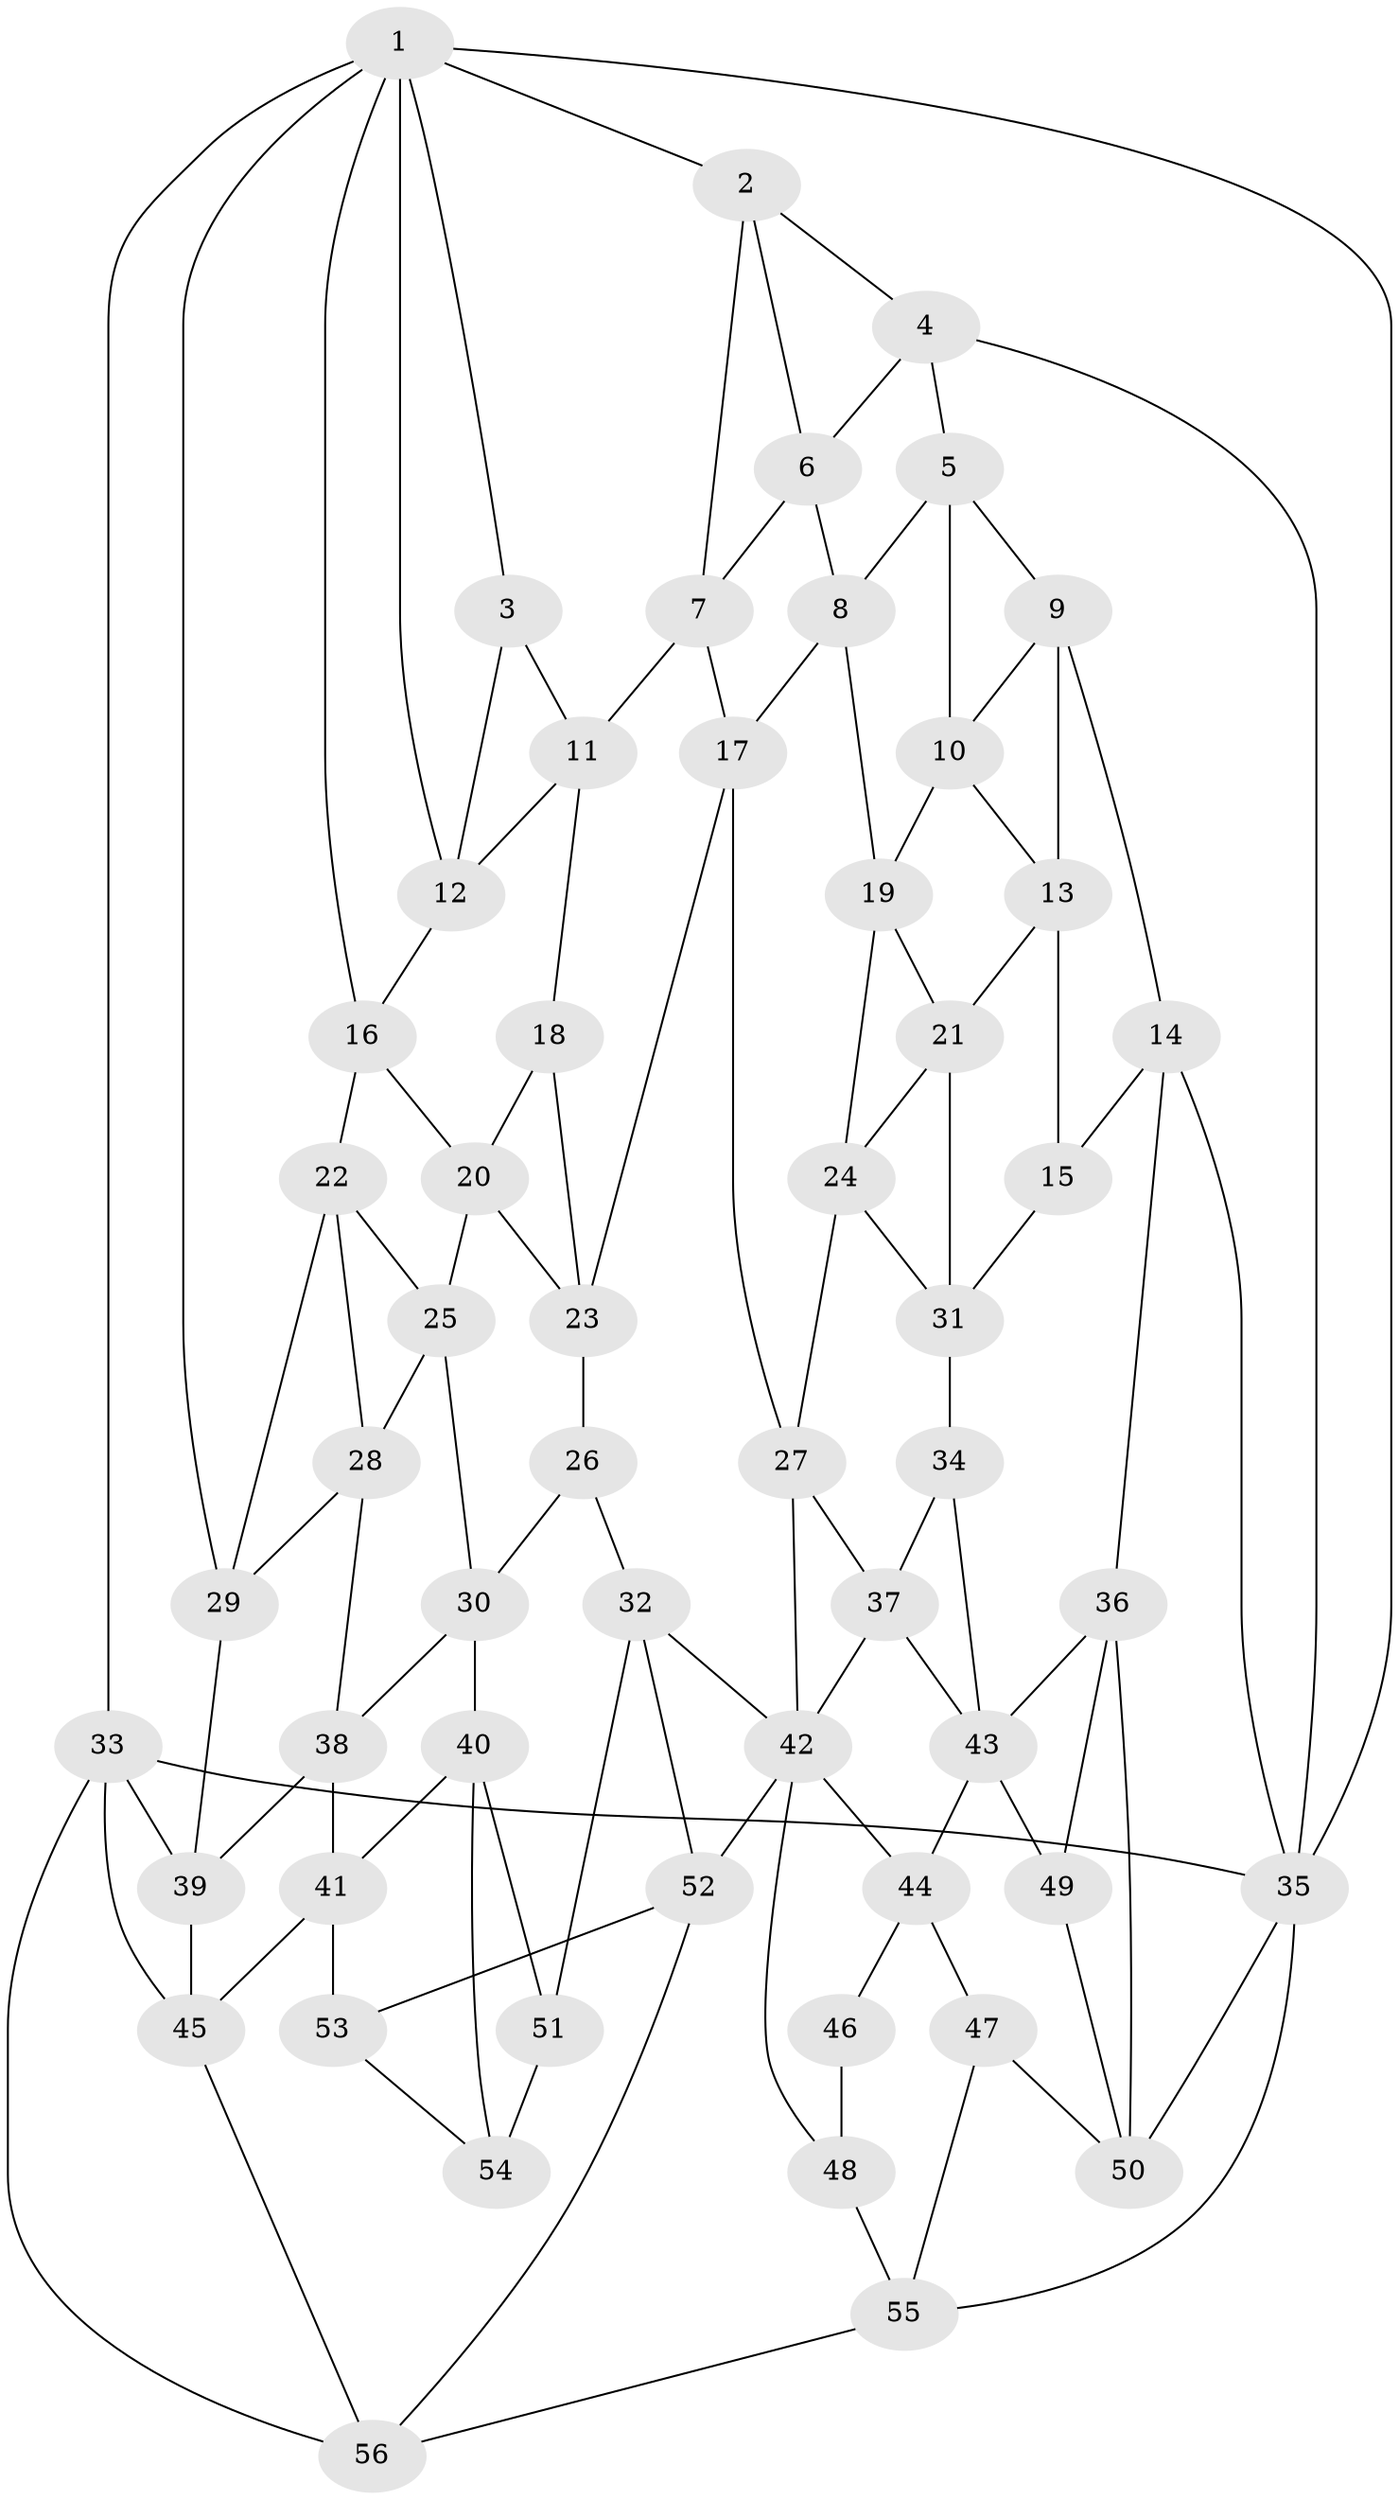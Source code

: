 // original degree distribution, {3: 0.018018018018018018, 5: 0.46846846846846846, 6: 0.24324324324324326, 4: 0.2702702702702703}
// Generated by graph-tools (version 1.1) at 2025/27/03/09/25 03:27:07]
// undirected, 56 vertices, 110 edges
graph export_dot {
graph [start="1"]
  node [color=gray90,style=filled];
  1;
  2;
  3;
  4;
  5;
  6;
  7;
  8;
  9;
  10;
  11;
  12;
  13;
  14;
  15;
  16;
  17;
  18;
  19;
  20;
  21;
  22;
  23;
  24;
  25;
  26;
  27;
  28;
  29;
  30;
  31;
  32;
  33;
  34;
  35;
  36;
  37;
  38;
  39;
  40;
  41;
  42;
  43;
  44;
  45;
  46;
  47;
  48;
  49;
  50;
  51;
  52;
  53;
  54;
  55;
  56;
  1 -- 2 [weight=1.0];
  1 -- 3 [weight=1.0];
  1 -- 12 [weight=1.0];
  1 -- 16 [weight=1.0];
  1 -- 29 [weight=1.0];
  1 -- 33 [weight=1.0];
  1 -- 35 [weight=1.0];
  2 -- 4 [weight=1.0];
  2 -- 6 [weight=1.0];
  2 -- 7 [weight=1.0];
  3 -- 11 [weight=1.0];
  3 -- 12 [weight=1.0];
  4 -- 5 [weight=1.0];
  4 -- 6 [weight=1.0];
  4 -- 35 [weight=1.0];
  5 -- 8 [weight=1.0];
  5 -- 9 [weight=1.0];
  5 -- 10 [weight=1.0];
  6 -- 7 [weight=1.0];
  6 -- 8 [weight=1.0];
  7 -- 11 [weight=1.0];
  7 -- 17 [weight=1.0];
  8 -- 17 [weight=1.0];
  8 -- 19 [weight=1.0];
  9 -- 10 [weight=1.0];
  9 -- 13 [weight=1.0];
  9 -- 14 [weight=1.0];
  10 -- 13 [weight=1.0];
  10 -- 19 [weight=1.0];
  11 -- 12 [weight=1.0];
  11 -- 18 [weight=1.0];
  12 -- 16 [weight=1.0];
  13 -- 15 [weight=1.0];
  13 -- 21 [weight=1.0];
  14 -- 15 [weight=1.0];
  14 -- 35 [weight=1.0];
  14 -- 36 [weight=1.0];
  15 -- 31 [weight=1.0];
  16 -- 20 [weight=1.0];
  16 -- 22 [weight=1.0];
  17 -- 23 [weight=1.0];
  17 -- 27 [weight=1.0];
  18 -- 20 [weight=1.0];
  18 -- 23 [weight=1.0];
  19 -- 21 [weight=1.0];
  19 -- 24 [weight=1.0];
  20 -- 23 [weight=1.0];
  20 -- 25 [weight=1.0];
  21 -- 24 [weight=1.0];
  21 -- 31 [weight=1.0];
  22 -- 25 [weight=1.0];
  22 -- 28 [weight=1.0];
  22 -- 29 [weight=1.0];
  23 -- 26 [weight=1.0];
  24 -- 27 [weight=1.0];
  24 -- 31 [weight=1.0];
  25 -- 28 [weight=1.0];
  25 -- 30 [weight=1.0];
  26 -- 30 [weight=1.0];
  26 -- 32 [weight=1.0];
  27 -- 37 [weight=1.0];
  27 -- 42 [weight=1.0];
  28 -- 29 [weight=1.0];
  28 -- 38 [weight=1.0];
  29 -- 39 [weight=1.0];
  30 -- 38 [weight=1.0];
  30 -- 40 [weight=1.0];
  31 -- 34 [weight=1.0];
  32 -- 42 [weight=1.0];
  32 -- 51 [weight=1.0];
  32 -- 52 [weight=1.0];
  33 -- 35 [weight=1.0];
  33 -- 39 [weight=1.0];
  33 -- 45 [weight=1.0];
  33 -- 56 [weight=1.0];
  34 -- 37 [weight=1.0];
  34 -- 43 [weight=1.0];
  35 -- 50 [weight=1.0];
  35 -- 55 [weight=1.0];
  36 -- 43 [weight=1.0];
  36 -- 49 [weight=1.0];
  36 -- 50 [weight=1.0];
  37 -- 42 [weight=1.0];
  37 -- 43 [weight=1.0];
  38 -- 39 [weight=1.0];
  38 -- 41 [weight=1.0];
  39 -- 45 [weight=1.0];
  40 -- 41 [weight=1.0];
  40 -- 51 [weight=1.0];
  40 -- 54 [weight=1.0];
  41 -- 45 [weight=1.0];
  41 -- 53 [weight=1.0];
  42 -- 44 [weight=1.0];
  42 -- 48 [weight=1.0];
  42 -- 52 [weight=1.0];
  43 -- 44 [weight=1.0];
  43 -- 49 [weight=2.0];
  44 -- 46 [weight=1.0];
  44 -- 47 [weight=1.0];
  45 -- 56 [weight=1.0];
  46 -- 48 [weight=2.0];
  47 -- 50 [weight=1.0];
  47 -- 55 [weight=1.0];
  48 -- 55 [weight=1.0];
  49 -- 50 [weight=1.0];
  51 -- 54 [weight=2.0];
  52 -- 53 [weight=1.0];
  52 -- 56 [weight=1.0];
  53 -- 54 [weight=1.0];
  55 -- 56 [weight=1.0];
}
